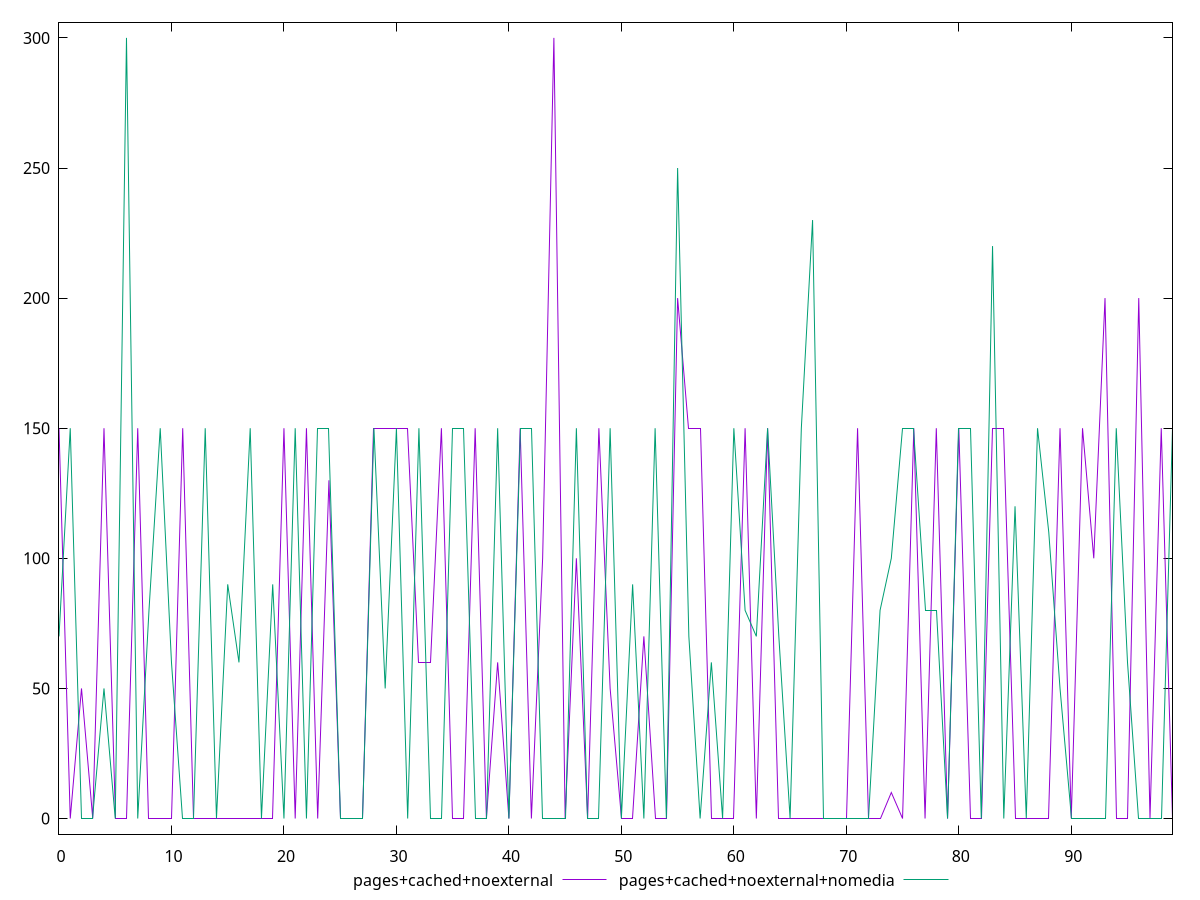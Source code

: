 reset

$pagesCachedNoexternal <<EOF
0 150
1 0
2 50
3 0
4 150
5 0
6 0
7 150
8 0
9 0
10 0
11 150
12 0
13 0
14 0
15 0
16 0
17 0
18 0
19 0
20 150
21 0
22 150
23 0
24 130
25 0
26 0
27 0
28 150
29 150
30 150
31 150
32 60
33 60
34 150
35 0
36 0
37 150
38 0
39 60
40 0
41 150
42 0
43 100
44 300
45 0
46 100
47 0
48 150
49 50
50 0
51 0
52 70
53 0
54 0
55 200
56 150
57 150
58 0
59 0
60 0
61 150
62 0
63 150
64 0
65 0
66 0
67 0
68 0
69 0
70 0
71 150
72 0
73 0
74 10
75 0
76 150
77 0
78 150
79 0
80 150
81 0
82 0
83 150
84 150
85 0
86 0
87 0
88 0
89 150
90 0
91 150
92 100
93 200
94 0
95 0
96 200
97 0
98 150
99 0
EOF

$pagesCachedNoexternalNomedia <<EOF
0 70
1 150
2 0
3 0
4 50
5 0
6 300
7 0
8 80
9 150
10 60
11 0
12 0
13 150
14 0
15 90
16 60
17 150
18 0
19 90
20 0
21 150
22 0
23 150
24 150
25 0
26 0
27 0
28 150
29 50
30 150
31 0
32 150
33 0
34 0
35 150
36 150
37 0
38 0
39 150
40 0
41 150
42 150
43 0
44 0
45 0
46 150
47 0
48 0
49 150
50 0
51 90
52 0
53 150
54 0
55 250
56 70
57 0
58 60
59 0
60 150
61 80
62 70
63 150
64 70
65 0
66 150
67 230
68 0
69 0
70 0
71 0
72 0
73 80
74 100
75 150
76 150
77 80
78 80
79 0
80 150
81 150
82 0
83 220
84 0
85 120
86 0
87 150
88 110
89 50
90 0
91 0
92 0
93 0
94 150
95 60
96 0
97 0
98 0
99 150
EOF

set key outside below
set xrange [0:99]
set yrange [-6:306]
set trange [-6:306]
set terminal svg size 640, 520 enhanced background rgb 'white'
set output "reprap/unminified-css/comparison/line/2_vs_3.svg"

plot $pagesCachedNoexternal title "pages+cached+noexternal" with line, \
     $pagesCachedNoexternalNomedia title "pages+cached+noexternal+nomedia" with line

reset
